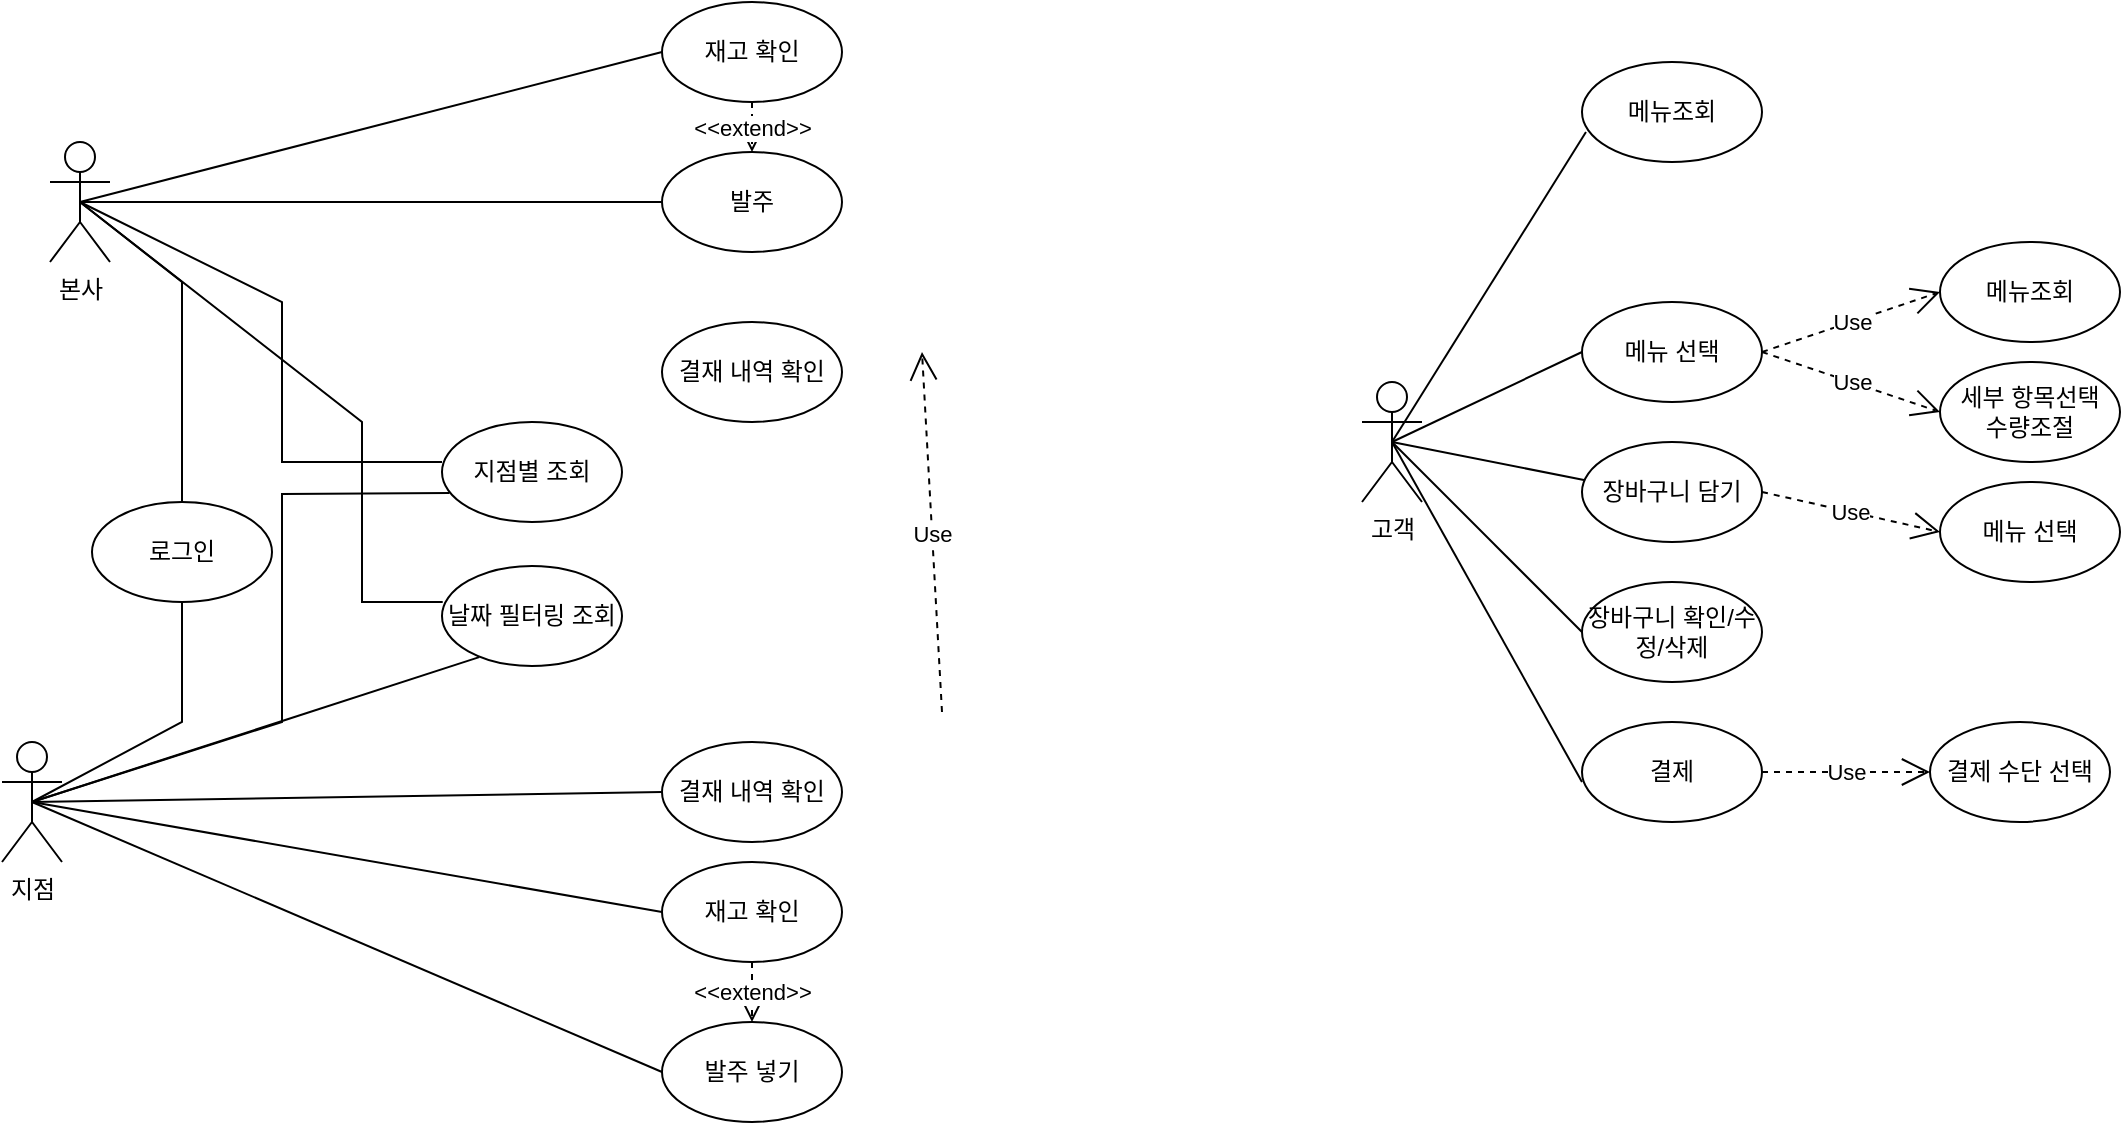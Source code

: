 <mxfile version="26.2.12">
  <diagram name="페이지-1" id="JZVc__FHkRPFE9M05rTo">
    <mxGraphModel dx="1150" dy="541" grid="1" gridSize="10" guides="1" tooltips="1" connect="1" arrows="1" fold="1" page="1" pageScale="1" pageWidth="827" pageHeight="1169" math="0" shadow="0">
      <root>
        <mxCell id="0" />
        <mxCell id="1" parent="0" />
        <mxCell id="dEh4cGmL0a7jBWiKpQX9-1" value="본사" style="shape=umlActor;verticalLabelPosition=bottom;verticalAlign=top;html=1;outlineConnect=0;" parent="1" vertex="1">
          <mxGeometry x="114" y="80" width="30" height="60" as="geometry" />
        </mxCell>
        <mxCell id="dEh4cGmL0a7jBWiKpQX9-2" value="지점" style="shape=umlActor;verticalLabelPosition=bottom;verticalAlign=top;html=1;outlineConnect=0;" parent="1" vertex="1">
          <mxGeometry x="90" y="380" width="30" height="60" as="geometry" />
        </mxCell>
        <mxCell id="dEh4cGmL0a7jBWiKpQX9-3" value="고객" style="shape=umlActor;verticalLabelPosition=bottom;verticalAlign=top;html=1;outlineConnect=0;" parent="1" vertex="1">
          <mxGeometry x="770" y="200" width="30" height="60" as="geometry" />
        </mxCell>
        <mxCell id="dEh4cGmL0a7jBWiKpQX9-20" value="&lt;font style=&quot;vertical-align: inherit;&quot;&gt;&lt;font style=&quot;vertical-align: inherit;&quot;&gt;&lt;font style=&quot;vertical-align: inherit;&quot;&gt;&lt;font style=&quot;vertical-align: inherit;&quot;&gt;&lt;font style=&quot;vertical-align: inherit;&quot;&gt;&lt;font style=&quot;vertical-align: inherit;&quot;&gt;로그인&lt;/font&gt;&lt;/font&gt;&lt;/font&gt;&lt;/font&gt;&lt;/font&gt;&lt;/font&gt;" style="ellipse;whiteSpace=wrap;html=1;" parent="1" vertex="1">
          <mxGeometry x="135" y="260" width="90" height="50" as="geometry" />
        </mxCell>
        <mxCell id="dEh4cGmL0a7jBWiKpQX9-21" value="" style="endArrow=none;html=1;rounded=0;exitX=0.5;exitY=0.5;exitDx=0;exitDy=0;exitPerimeter=0;" parent="1" source="dEh4cGmL0a7jBWiKpQX9-1" target="dEh4cGmL0a7jBWiKpQX9-20" edge="1">
          <mxGeometry width="50" height="50" relative="1" as="geometry">
            <mxPoint x="304" y="330" as="sourcePoint" />
            <mxPoint x="354" y="280" as="targetPoint" />
            <Array as="points">
              <mxPoint x="180" y="150" />
            </Array>
          </mxGeometry>
        </mxCell>
        <mxCell id="dEh4cGmL0a7jBWiKpQX9-22" value="" style="endArrow=none;html=1;rounded=0;exitX=0.5;exitY=0.5;exitDx=0;exitDy=0;exitPerimeter=0;" parent="1" target="dEh4cGmL0a7jBWiKpQX9-20" edge="1" source="dEh4cGmL0a7jBWiKpQX9-2">
          <mxGeometry width="50" height="50" relative="1" as="geometry">
            <mxPoint x="110" y="430" as="sourcePoint" />
            <mxPoint x="233.18" y="339.998" as="targetPoint" />
            <Array as="points">
              <mxPoint x="180" y="370" />
            </Array>
          </mxGeometry>
        </mxCell>
        <mxCell id="dEh4cGmL0a7jBWiKpQX9-23" value="&lt;font style=&quot;vertical-align: inherit;&quot;&gt;&lt;font style=&quot;vertical-align: inherit;&quot;&gt;&lt;font style=&quot;vertical-align: inherit;&quot;&gt;&lt;font style=&quot;vertical-align: inherit;&quot;&gt;&lt;font style=&quot;vertical-align: inherit;&quot;&gt;&lt;font style=&quot;vertical-align: inherit;&quot;&gt;메뉴조회&lt;/font&gt;&lt;/font&gt;&lt;/font&gt;&lt;/font&gt;&lt;/font&gt;&lt;/font&gt;" style="ellipse;whiteSpace=wrap;html=1;" parent="1" vertex="1">
          <mxGeometry x="1059" y="130" width="90" height="50" as="geometry" />
        </mxCell>
        <mxCell id="dEh4cGmL0a7jBWiKpQX9-28" value="" style="endArrow=none;html=1;rounded=0;exitX=0.5;exitY=0.5;exitDx=0;exitDy=0;entryX=0;entryY=0.5;entryDx=0;entryDy=0;exitPerimeter=0;" parent="1" source="dEh4cGmL0a7jBWiKpQX9-3" target="dEh4cGmL0a7jBWiKpQX9-30" edge="1">
          <mxGeometry width="50" height="50" relative="1" as="geometry">
            <mxPoint x="940" y="230" as="sourcePoint" />
            <mxPoint x="1000" y="260" as="targetPoint" />
          </mxGeometry>
        </mxCell>
        <mxCell id="dEh4cGmL0a7jBWiKpQX9-30" value="메뉴 선택" style="ellipse;whiteSpace=wrap;html=1;" parent="1" vertex="1">
          <mxGeometry x="880" y="160" width="90" height="50" as="geometry" />
        </mxCell>
        <mxCell id="dEh4cGmL0a7jBWiKpQX9-31" value="세부 항목선택&lt;div&gt;수량조절&lt;/div&gt;" style="ellipse;whiteSpace=wrap;html=1;" parent="1" vertex="1">
          <mxGeometry x="1059" y="190" width="90" height="50" as="geometry" />
        </mxCell>
        <mxCell id="dEh4cGmL0a7jBWiKpQX9-34" value="장바구니 담기" style="ellipse;whiteSpace=wrap;html=1;" parent="1" vertex="1">
          <mxGeometry x="880" y="230" width="90" height="50" as="geometry" />
        </mxCell>
        <mxCell id="dEh4cGmL0a7jBWiKpQX9-39" value="결제" style="ellipse;whiteSpace=wrap;html=1;" parent="1" vertex="1">
          <mxGeometry x="880" y="370" width="90" height="50" as="geometry" />
        </mxCell>
        <mxCell id="dEh4cGmL0a7jBWiKpQX9-40" value="결제 수단 선택" style="ellipse;whiteSpace=wrap;html=1;" parent="1" vertex="1">
          <mxGeometry x="1054" y="370" width="90" height="50" as="geometry" />
        </mxCell>
        <mxCell id="dEh4cGmL0a7jBWiKpQX9-42" value="" style="endArrow=none;html=1;rounded=0;exitX=0;exitY=0.6;exitDx=0;exitDy=0;exitPerimeter=0;entryX=0.5;entryY=0.5;entryDx=0;entryDy=0;entryPerimeter=0;" parent="1" source="dEh4cGmL0a7jBWiKpQX9-39" target="dEh4cGmL0a7jBWiKpQX9-3" edge="1">
          <mxGeometry width="50" height="50" relative="1" as="geometry">
            <mxPoint x="890" y="285" as="sourcePoint" />
            <mxPoint x="750" y="280" as="targetPoint" />
          </mxGeometry>
        </mxCell>
        <mxCell id="nF9jFXOywA1NNGl533Vz-7" value="Use" style="endArrow=open;endSize=12;dashed=1;html=1;rounded=0;entryX=0;entryY=0.5;entryDx=0;entryDy=0;exitX=1;exitY=0.5;exitDx=0;exitDy=0;" parent="1" source="dEh4cGmL0a7jBWiKpQX9-30" target="dEh4cGmL0a7jBWiKpQX9-23" edge="1">
          <mxGeometry width="160" relative="1" as="geometry">
            <mxPoint x="1030" y="100" as="sourcePoint" />
            <mxPoint x="1180" y="110" as="targetPoint" />
          </mxGeometry>
        </mxCell>
        <mxCell id="nF9jFXOywA1NNGl533Vz-8" value="Use" style="endArrow=open;endSize=12;dashed=1;html=1;rounded=0;entryX=0;entryY=0.5;entryDx=0;entryDy=0;exitX=1;exitY=0.5;exitDx=0;exitDy=0;" parent="1" source="dEh4cGmL0a7jBWiKpQX9-30" target="dEh4cGmL0a7jBWiKpQX9-31" edge="1">
          <mxGeometry width="160" relative="1" as="geometry">
            <mxPoint x="1130" y="120" as="sourcePoint" />
            <mxPoint x="1059" y="215" as="targetPoint" />
          </mxGeometry>
        </mxCell>
        <mxCell id="nF9jFXOywA1NNGl533Vz-9" value="&lt;font style=&quot;vertical-align: inherit;&quot;&gt;&lt;font style=&quot;vertical-align: inherit;&quot;&gt;&lt;font style=&quot;vertical-align: inherit;&quot;&gt;&lt;font style=&quot;vertical-align: inherit;&quot;&gt;&lt;font style=&quot;vertical-align: inherit;&quot;&gt;&lt;font style=&quot;vertical-align: inherit;&quot;&gt;메뉴조회&lt;/font&gt;&lt;/font&gt;&lt;/font&gt;&lt;/font&gt;&lt;/font&gt;&lt;/font&gt;" style="ellipse;whiteSpace=wrap;html=1;" parent="1" vertex="1">
          <mxGeometry x="880" y="40" width="90" height="50" as="geometry" />
        </mxCell>
        <mxCell id="nF9jFXOywA1NNGl533Vz-10" value="" style="endArrow=none;html=1;rounded=0;exitX=0.5;exitY=0.5;exitDx=0;exitDy=0;entryX=0.022;entryY=0.7;entryDx=0;entryDy=0;exitPerimeter=0;entryPerimeter=0;" parent="1" source="dEh4cGmL0a7jBWiKpQX9-3" target="nF9jFXOywA1NNGl533Vz-9" edge="1">
          <mxGeometry width="50" height="50" relative="1" as="geometry">
            <mxPoint x="810" y="240" as="sourcePoint" />
            <mxPoint x="940" y="195" as="targetPoint" />
          </mxGeometry>
        </mxCell>
        <mxCell id="nF9jFXOywA1NNGl533Vz-12" value="Use" style="endArrow=open;endSize=12;dashed=1;html=1;rounded=0;entryX=0;entryY=0.5;entryDx=0;entryDy=0;exitX=1;exitY=0.5;exitDx=0;exitDy=0;" parent="1" source="dEh4cGmL0a7jBWiKpQX9-39" target="dEh4cGmL0a7jBWiKpQX9-40" edge="1">
          <mxGeometry width="160" relative="1" as="geometry">
            <mxPoint x="1020" y="295" as="sourcePoint" />
            <mxPoint x="1109" y="325" as="targetPoint" />
          </mxGeometry>
        </mxCell>
        <mxCell id="nF9jFXOywA1NNGl533Vz-13" value="" style="endArrow=none;html=1;rounded=0;entryX=0.011;entryY=0.38;entryDx=0;entryDy=0;entryPerimeter=0;exitX=0.5;exitY=0.5;exitDx=0;exitDy=0;exitPerimeter=0;" parent="1" source="dEh4cGmL0a7jBWiKpQX9-3" target="dEh4cGmL0a7jBWiKpQX9-34" edge="1">
          <mxGeometry width="50" height="50" relative="1" as="geometry">
            <mxPoint x="840" y="230" as="sourcePoint" />
            <mxPoint x="890" y="195" as="targetPoint" />
          </mxGeometry>
        </mxCell>
        <mxCell id="nF9jFXOywA1NNGl533Vz-14" value="메뉴 선택" style="ellipse;whiteSpace=wrap;html=1;" parent="1" vertex="1">
          <mxGeometry x="1059" y="250" width="90" height="50" as="geometry" />
        </mxCell>
        <mxCell id="nF9jFXOywA1NNGl533Vz-15" value="Use" style="endArrow=open;endSize=12;dashed=1;html=1;rounded=0;entryX=0;entryY=0.5;entryDx=0;entryDy=0;exitX=1;exitY=0.5;exitDx=0;exitDy=0;" parent="1" source="dEh4cGmL0a7jBWiKpQX9-34" target="nF9jFXOywA1NNGl533Vz-14" edge="1">
          <mxGeometry width="160" relative="1" as="geometry">
            <mxPoint x="980" y="250" as="sourcePoint" />
            <mxPoint x="1069" y="280" as="targetPoint" />
          </mxGeometry>
        </mxCell>
        <mxCell id="nF9jFXOywA1NNGl533Vz-16" value="장바구니 확인/수정/삭제" style="ellipse;whiteSpace=wrap;html=1;" parent="1" vertex="1">
          <mxGeometry x="880" y="300" width="90" height="50" as="geometry" />
        </mxCell>
        <mxCell id="NRemJJb4ElTtl9lICrNd-3" value="" style="endArrow=none;html=1;rounded=0;entryX=0;entryY=0.5;entryDx=0;entryDy=0;exitX=0.5;exitY=0.5;exitDx=0;exitDy=0;exitPerimeter=0;" parent="1" source="dEh4cGmL0a7jBWiKpQX9-3" target="nF9jFXOywA1NNGl533Vz-16" edge="1">
          <mxGeometry width="50" height="50" relative="1" as="geometry">
            <mxPoint x="810" y="240" as="sourcePoint" />
            <mxPoint x="870" y="320" as="targetPoint" />
          </mxGeometry>
        </mxCell>
        <mxCell id="NRemJJb4ElTtl9lICrNd-13" value="결재 내역 확인" style="ellipse;whiteSpace=wrap;html=1;" parent="1" vertex="1">
          <mxGeometry x="420" y="380" width="90" height="50" as="geometry" />
        </mxCell>
        <mxCell id="NRemJJb4ElTtl9lICrNd-17" value="&amp;lt;&amp;lt;extend&amp;gt;&amp;gt;" style="endArrow=open;endSize=12;dashed=1;html=1;rounded=0;exitX=0.5;exitY=1;exitDx=0;exitDy=0;entryX=0.5;entryY=0;entryDx=0;entryDy=0;" parent="1" source="NRemJJb4ElTtl9lICrNd-38" target="NRemJJb4ElTtl9lICrNd-28" edge="1">
          <mxGeometry x="-0.015" width="160" relative="1" as="geometry">
            <mxPoint x="414" y="665" as="sourcePoint" />
            <mxPoint x="450" y="580" as="targetPoint" />
            <mxPoint as="offset" />
          </mxGeometry>
        </mxCell>
        <mxCell id="NRemJJb4ElTtl9lICrNd-18" value="" style="endArrow=none;html=1;rounded=0;exitX=0.5;exitY=0.5;exitDx=0;exitDy=0;exitPerimeter=0;entryX=0;entryY=0.5;entryDx=0;entryDy=0;" parent="1" source="dEh4cGmL0a7jBWiKpQX9-2" target="NRemJJb4ElTtl9lICrNd-28" edge="1">
          <mxGeometry width="50" height="50" relative="1" as="geometry">
            <mxPoint x="144" y="494" as="sourcePoint" />
            <mxPoint x="294" y="425" as="targetPoint" />
          </mxGeometry>
        </mxCell>
        <mxCell id="NRemJJb4ElTtl9lICrNd-27" value="" style="endArrow=none;html=1;rounded=0;exitX=0.5;exitY=0.5;exitDx=0;exitDy=0;exitPerimeter=0;entryX=0;entryY=0.5;entryDx=0;entryDy=0;" parent="1" source="dEh4cGmL0a7jBWiKpQX9-2" target="NRemJJb4ElTtl9lICrNd-13" edge="1">
          <mxGeometry width="50" height="50" relative="1" as="geometry">
            <mxPoint x="154" y="450" as="sourcePoint" />
            <mxPoint x="304" y="435" as="targetPoint" />
          </mxGeometry>
        </mxCell>
        <mxCell id="NRemJJb4ElTtl9lICrNd-28" value="발주 넣기" style="ellipse;whiteSpace=wrap;html=1;" parent="1" vertex="1">
          <mxGeometry x="420" y="520" width="90" height="50" as="geometry" />
        </mxCell>
        <mxCell id="NRemJJb4ElTtl9lICrNd-30" value="지점별 조회" style="ellipse;whiteSpace=wrap;html=1;" parent="1" vertex="1">
          <mxGeometry x="310" y="220" width="90" height="50" as="geometry" />
        </mxCell>
        <mxCell id="NRemJJb4ElTtl9lICrNd-33" value="날짜 필터링 조회" style="ellipse;whiteSpace=wrap;html=1;" parent="1" vertex="1">
          <mxGeometry x="310" y="292" width="90" height="50" as="geometry" />
        </mxCell>
        <mxCell id="NRemJJb4ElTtl9lICrNd-35" value="발주" style="ellipse;whiteSpace=wrap;html=1;" parent="1" vertex="1">
          <mxGeometry x="420" y="85" width="90" height="50" as="geometry" />
        </mxCell>
        <mxCell id="NRemJJb4ElTtl9lICrNd-36" value="재고 확인" style="ellipse;whiteSpace=wrap;html=1;" parent="1" vertex="1">
          <mxGeometry x="420" y="10" width="90" height="50" as="geometry" />
        </mxCell>
        <mxCell id="NRemJJb4ElTtl9lICrNd-38" value="재고 확인" style="ellipse;whiteSpace=wrap;html=1;" parent="1" vertex="1">
          <mxGeometry x="420" y="440" width="90" height="50" as="geometry" />
        </mxCell>
        <mxCell id="NRemJJb4ElTtl9lICrNd-39" value="" style="endArrow=none;html=1;rounded=0;exitX=0.5;exitY=0.5;exitDx=0;exitDy=0;exitPerimeter=0;entryX=0;entryY=0.5;entryDx=0;entryDy=0;" parent="1" source="dEh4cGmL0a7jBWiKpQX9-2" target="NRemJJb4ElTtl9lICrNd-38" edge="1">
          <mxGeometry width="50" height="50" relative="1" as="geometry">
            <mxPoint x="164" y="440" as="sourcePoint" />
            <mxPoint x="304" y="545" as="targetPoint" />
          </mxGeometry>
        </mxCell>
        <mxCell id="5BeUE26OOQga9A-W7IJb-1" value="" style="endArrow=none;html=1;rounded=0;entryX=0.207;entryY=0.911;entryDx=0;entryDy=0;exitX=0.5;exitY=0.5;exitDx=0;exitDy=0;exitPerimeter=0;entryPerimeter=0;" edge="1" parent="1" source="dEh4cGmL0a7jBWiKpQX9-2" target="NRemJJb4ElTtl9lICrNd-33">
          <mxGeometry width="50" height="50" relative="1" as="geometry">
            <mxPoint x="90" y="350" as="sourcePoint" />
            <mxPoint x="207" y="257" as="targetPoint" />
          </mxGeometry>
        </mxCell>
        <mxCell id="5BeUE26OOQga9A-W7IJb-2" value="" style="endArrow=none;html=1;rounded=0;exitX=0.5;exitY=0.5;exitDx=0;exitDy=0;exitPerimeter=0;entryX=0.004;entryY=0.359;entryDx=0;entryDy=0;entryPerimeter=0;" edge="1" parent="1" source="dEh4cGmL0a7jBWiKpQX9-1" target="NRemJJb4ElTtl9lICrNd-33">
          <mxGeometry width="50" height="50" relative="1" as="geometry">
            <mxPoint x="134" y="200" as="sourcePoint" />
            <mxPoint x="310" y="310" as="targetPoint" />
            <Array as="points">
              <mxPoint x="270" y="220" />
              <mxPoint x="270" y="310" />
            </Array>
          </mxGeometry>
        </mxCell>
        <mxCell id="5BeUE26OOQga9A-W7IJb-6" value="" style="endArrow=none;html=1;rounded=0;exitX=0.5;exitY=0.5;exitDx=0;exitDy=0;exitPerimeter=0;entryX=0;entryY=0.4;entryDx=0;entryDy=0;entryPerimeter=0;" edge="1" parent="1" source="dEh4cGmL0a7jBWiKpQX9-1" target="NRemJJb4ElTtl9lICrNd-30">
          <mxGeometry width="50" height="50" relative="1" as="geometry">
            <mxPoint x="129" y="220" as="sourcePoint" />
            <mxPoint x="274" y="295" as="targetPoint" />
            <Array as="points">
              <mxPoint x="230" y="160" />
              <mxPoint x="230" y="240" />
            </Array>
          </mxGeometry>
        </mxCell>
        <mxCell id="5BeUE26OOQga9A-W7IJb-7" value="" style="endArrow=none;html=1;rounded=0;entryX=0.042;entryY=0.711;entryDx=0;entryDy=0;exitX=0.5;exitY=0.5;exitDx=0;exitDy=0;exitPerimeter=0;entryPerimeter=0;" edge="1" parent="1" source="dEh4cGmL0a7jBWiKpQX9-2" target="NRemJJb4ElTtl9lICrNd-30">
          <mxGeometry width="50" height="50" relative="1" as="geometry">
            <mxPoint x="65" y="420" as="sourcePoint" />
            <mxPoint x="260" y="275" as="targetPoint" />
            <Array as="points">
              <mxPoint x="230" y="370" />
              <mxPoint x="230" y="256" />
            </Array>
          </mxGeometry>
        </mxCell>
        <mxCell id="5BeUE26OOQga9A-W7IJb-12" value="Use" style="endArrow=open;endSize=12;dashed=1;html=1;rounded=0;" edge="1" parent="1">
          <mxGeometry x="-0.015" width="160" relative="1" as="geometry">
            <mxPoint x="560" y="365" as="sourcePoint" />
            <mxPoint x="550" y="185" as="targetPoint" />
            <mxPoint as="offset" />
          </mxGeometry>
        </mxCell>
        <mxCell id="5BeUE26OOQga9A-W7IJb-13" value="" style="endArrow=none;html=1;rounded=0;exitX=0.5;exitY=0.5;exitDx=0;exitDy=0;exitPerimeter=0;entryX=0;entryY=0.5;entryDx=0;entryDy=0;" edge="1" parent="1" source="dEh4cGmL0a7jBWiKpQX9-1" target="NRemJJb4ElTtl9lICrNd-35">
          <mxGeometry width="50" height="50" relative="1" as="geometry">
            <mxPoint x="139" y="120" as="sourcePoint" />
            <mxPoint x="349" y="247" as="targetPoint" />
          </mxGeometry>
        </mxCell>
        <mxCell id="5BeUE26OOQga9A-W7IJb-14" value="" style="endArrow=none;html=1;rounded=0;exitX=0.5;exitY=0.5;exitDx=0;exitDy=0;exitPerimeter=0;entryX=0;entryY=0.5;entryDx=0;entryDy=0;" edge="1" parent="1" source="dEh4cGmL0a7jBWiKpQX9-1" target="NRemJJb4ElTtl9lICrNd-36">
          <mxGeometry width="50" height="50" relative="1" as="geometry">
            <mxPoint x="139" y="120" as="sourcePoint" />
            <mxPoint x="334" y="185" as="targetPoint" />
          </mxGeometry>
        </mxCell>
        <mxCell id="5BeUE26OOQga9A-W7IJb-16" value="&amp;lt;&amp;lt;extend&amp;gt;&amp;gt;" style="endArrow=open;endSize=12;dashed=1;html=1;rounded=0;entryX=0.5;entryY=0;entryDx=0;entryDy=0;exitX=0.5;exitY=1;exitDx=0;exitDy=0;" edge="1" parent="1" source="NRemJJb4ElTtl9lICrNd-36" target="NRemJJb4ElTtl9lICrNd-35">
          <mxGeometry x="-0.015" width="160" relative="1" as="geometry">
            <mxPoint x="580" y="170" as="sourcePoint" />
            <mxPoint x="489" y="575" as="targetPoint" />
            <mxPoint as="offset" />
          </mxGeometry>
        </mxCell>
        <mxCell id="5BeUE26OOQga9A-W7IJb-17" value="결재 내역 확인" style="ellipse;whiteSpace=wrap;html=1;" vertex="1" parent="1">
          <mxGeometry x="420" y="170" width="90" height="50" as="geometry" />
        </mxCell>
      </root>
    </mxGraphModel>
  </diagram>
</mxfile>
